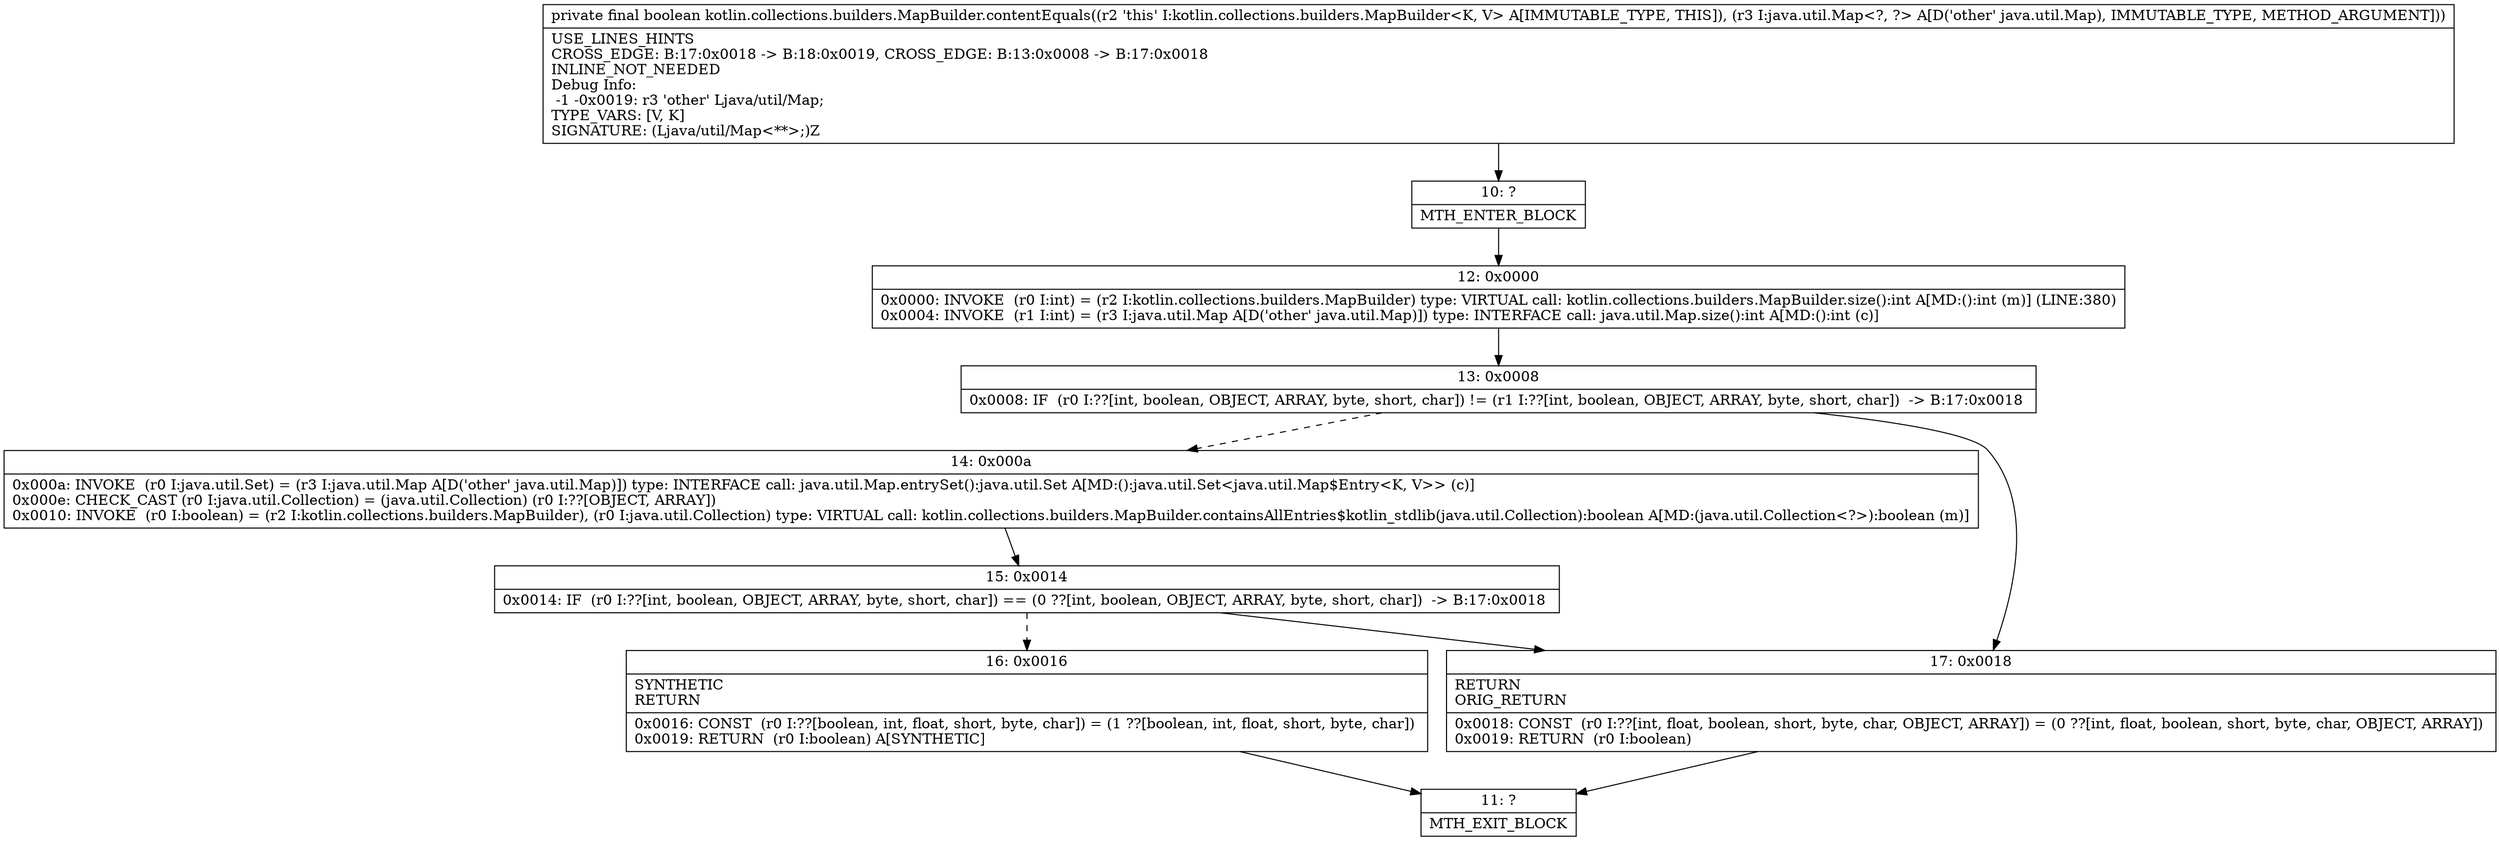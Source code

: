 digraph "CFG forkotlin.collections.builders.MapBuilder.contentEquals(Ljava\/util\/Map;)Z" {
Node_10 [shape=record,label="{10\:\ ?|MTH_ENTER_BLOCK\l}"];
Node_12 [shape=record,label="{12\:\ 0x0000|0x0000: INVOKE  (r0 I:int) = (r2 I:kotlin.collections.builders.MapBuilder) type: VIRTUAL call: kotlin.collections.builders.MapBuilder.size():int A[MD:():int (m)] (LINE:380)\l0x0004: INVOKE  (r1 I:int) = (r3 I:java.util.Map A[D('other' java.util.Map)]) type: INTERFACE call: java.util.Map.size():int A[MD:():int (c)]\l}"];
Node_13 [shape=record,label="{13\:\ 0x0008|0x0008: IF  (r0 I:??[int, boolean, OBJECT, ARRAY, byte, short, char]) != (r1 I:??[int, boolean, OBJECT, ARRAY, byte, short, char])  \-\> B:17:0x0018 \l}"];
Node_14 [shape=record,label="{14\:\ 0x000a|0x000a: INVOKE  (r0 I:java.util.Set) = (r3 I:java.util.Map A[D('other' java.util.Map)]) type: INTERFACE call: java.util.Map.entrySet():java.util.Set A[MD:():java.util.Set\<java.util.Map$Entry\<K, V\>\> (c)]\l0x000e: CHECK_CAST (r0 I:java.util.Collection) = (java.util.Collection) (r0 I:??[OBJECT, ARRAY]) \l0x0010: INVOKE  (r0 I:boolean) = (r2 I:kotlin.collections.builders.MapBuilder), (r0 I:java.util.Collection) type: VIRTUAL call: kotlin.collections.builders.MapBuilder.containsAllEntries$kotlin_stdlib(java.util.Collection):boolean A[MD:(java.util.Collection\<?\>):boolean (m)]\l}"];
Node_15 [shape=record,label="{15\:\ 0x0014|0x0014: IF  (r0 I:??[int, boolean, OBJECT, ARRAY, byte, short, char]) == (0 ??[int, boolean, OBJECT, ARRAY, byte, short, char])  \-\> B:17:0x0018 \l}"];
Node_16 [shape=record,label="{16\:\ 0x0016|SYNTHETIC\lRETURN\l|0x0016: CONST  (r0 I:??[boolean, int, float, short, byte, char]) = (1 ??[boolean, int, float, short, byte, char]) \l0x0019: RETURN  (r0 I:boolean) A[SYNTHETIC]\l}"];
Node_11 [shape=record,label="{11\:\ ?|MTH_EXIT_BLOCK\l}"];
Node_17 [shape=record,label="{17\:\ 0x0018|RETURN\lORIG_RETURN\l|0x0018: CONST  (r0 I:??[int, float, boolean, short, byte, char, OBJECT, ARRAY]) = (0 ??[int, float, boolean, short, byte, char, OBJECT, ARRAY]) \l0x0019: RETURN  (r0 I:boolean) \l}"];
MethodNode[shape=record,label="{private final boolean kotlin.collections.builders.MapBuilder.contentEquals((r2 'this' I:kotlin.collections.builders.MapBuilder\<K, V\> A[IMMUTABLE_TYPE, THIS]), (r3 I:java.util.Map\<?, ?\> A[D('other' java.util.Map), IMMUTABLE_TYPE, METHOD_ARGUMENT]))  | USE_LINES_HINTS\lCROSS_EDGE: B:17:0x0018 \-\> B:18:0x0019, CROSS_EDGE: B:13:0x0008 \-\> B:17:0x0018\lINLINE_NOT_NEEDED\lDebug Info:\l  \-1 \-0x0019: r3 'other' Ljava\/util\/Map;\lTYPE_VARS: [V, K]\lSIGNATURE: (Ljava\/util\/Map\<**\>;)Z\l}"];
MethodNode -> Node_10;Node_10 -> Node_12;
Node_12 -> Node_13;
Node_13 -> Node_14[style=dashed];
Node_13 -> Node_17;
Node_14 -> Node_15;
Node_15 -> Node_16[style=dashed];
Node_15 -> Node_17;
Node_16 -> Node_11;
Node_17 -> Node_11;
}

